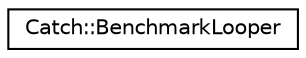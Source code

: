 digraph "Graphical Class Hierarchy"
{
  edge [fontname="Helvetica",fontsize="10",labelfontname="Helvetica",labelfontsize="10"];
  node [fontname="Helvetica",fontsize="10",shape=record];
  rankdir="LR";
  Node0 [label="Catch::BenchmarkLooper",height=0.2,width=0.4,color="black", fillcolor="white", style="filled",URL="$classCatch_1_1BenchmarkLooper.html"];
}
